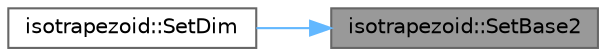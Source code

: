digraph "isotrapezoid::SetBase2"
{
 // LATEX_PDF_SIZE
  bgcolor="transparent";
  edge [fontname=Helvetica,fontsize=10,labelfontname=Helvetica,labelfontsize=10];
  node [fontname=Helvetica,fontsize=10,shape=box,height=0.2,width=0.4];
  rankdir="RL";
  Node1 [label="isotrapezoid::SetBase2",height=0.2,width=0.4,color="gray40", fillcolor="grey60", style="filled", fontcolor="black",tooltip="set Base2 of the object"];
  Node1 -> Node2 [dir="back",color="steelblue1",style="solid"];
  Node2 [label="isotrapezoid::SetDim",height=0.2,width=0.4,color="grey40", fillcolor="white", style="filled",URL="$classisotrapezoid.html#a4b3bab523d8480c483642410b5e82583",tooltip="set dimensions of the object"];
}
